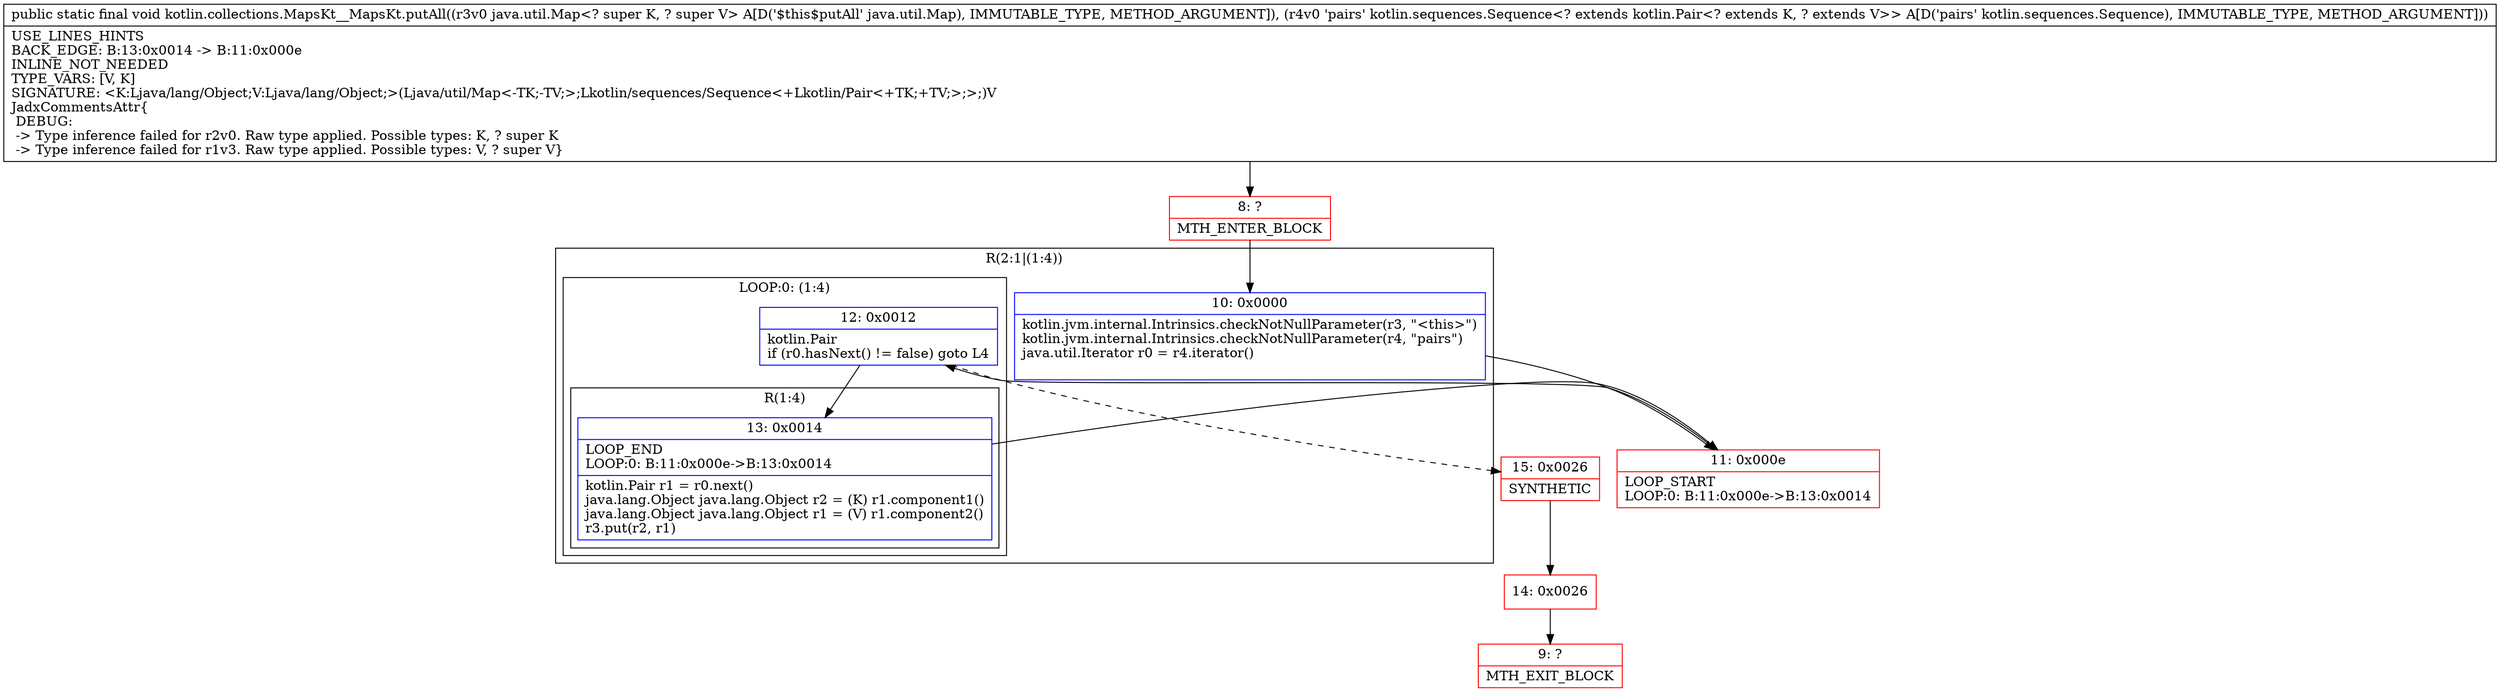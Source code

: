 digraph "CFG forkotlin.collections.MapsKt__MapsKt.putAll(Ljava\/util\/Map;Lkotlin\/sequences\/Sequence;)V" {
subgraph cluster_Region_303859112 {
label = "R(2:1|(1:4))";
node [shape=record,color=blue];
Node_10 [shape=record,label="{10\:\ 0x0000|kotlin.jvm.internal.Intrinsics.checkNotNullParameter(r3, \"\<this\>\")\lkotlin.jvm.internal.Intrinsics.checkNotNullParameter(r4, \"pairs\")\ljava.util.Iterator r0 = r4.iterator()\l\l}"];
subgraph cluster_LoopRegion_752104699 {
label = "LOOP:0: (1:4)";
node [shape=record,color=blue];
Node_12 [shape=record,label="{12\:\ 0x0012|kotlin.Pair \lif (r0.hasNext() != false) goto L4\l}"];
subgraph cluster_Region_193584475 {
label = "R(1:4)";
node [shape=record,color=blue];
Node_13 [shape=record,label="{13\:\ 0x0014|LOOP_END\lLOOP:0: B:11:0x000e\-\>B:13:0x0014\l|kotlin.Pair r1 = r0.next()\ljava.lang.Object java.lang.Object r2 = (K) r1.component1()\ljava.lang.Object java.lang.Object r1 = (V) r1.component2()\lr3.put(r2, r1)\l}"];
}
}
}
Node_8 [shape=record,color=red,label="{8\:\ ?|MTH_ENTER_BLOCK\l}"];
Node_11 [shape=record,color=red,label="{11\:\ 0x000e|LOOP_START\lLOOP:0: B:11:0x000e\-\>B:13:0x0014\l}"];
Node_15 [shape=record,color=red,label="{15\:\ 0x0026|SYNTHETIC\l}"];
Node_14 [shape=record,color=red,label="{14\:\ 0x0026}"];
Node_9 [shape=record,color=red,label="{9\:\ ?|MTH_EXIT_BLOCK\l}"];
MethodNode[shape=record,label="{public static final void kotlin.collections.MapsKt__MapsKt.putAll((r3v0 java.util.Map\<? super K, ? super V\> A[D('$this$putAll' java.util.Map), IMMUTABLE_TYPE, METHOD_ARGUMENT]), (r4v0 'pairs' kotlin.sequences.Sequence\<? extends kotlin.Pair\<? extends K, ? extends V\>\> A[D('pairs' kotlin.sequences.Sequence), IMMUTABLE_TYPE, METHOD_ARGUMENT]))  | USE_LINES_HINTS\lBACK_EDGE: B:13:0x0014 \-\> B:11:0x000e\lINLINE_NOT_NEEDED\lTYPE_VARS: [V, K]\lSIGNATURE: \<K:Ljava\/lang\/Object;V:Ljava\/lang\/Object;\>(Ljava\/util\/Map\<\-TK;\-TV;\>;Lkotlin\/sequences\/Sequence\<+Lkotlin\/Pair\<+TK;+TV;\>;\>;)V\lJadxCommentsAttr\{\l DEBUG: \l \-\> Type inference failed for r2v0. Raw type applied. Possible types: K, ? super K\l \-\> Type inference failed for r1v3. Raw type applied. Possible types: V, ? super V\}\l}"];
MethodNode -> Node_8;Node_10 -> Node_11;
Node_12 -> Node_13;
Node_12 -> Node_15[style=dashed];
Node_13 -> Node_11;
Node_8 -> Node_10;
Node_11 -> Node_12;
Node_15 -> Node_14;
Node_14 -> Node_9;
}

